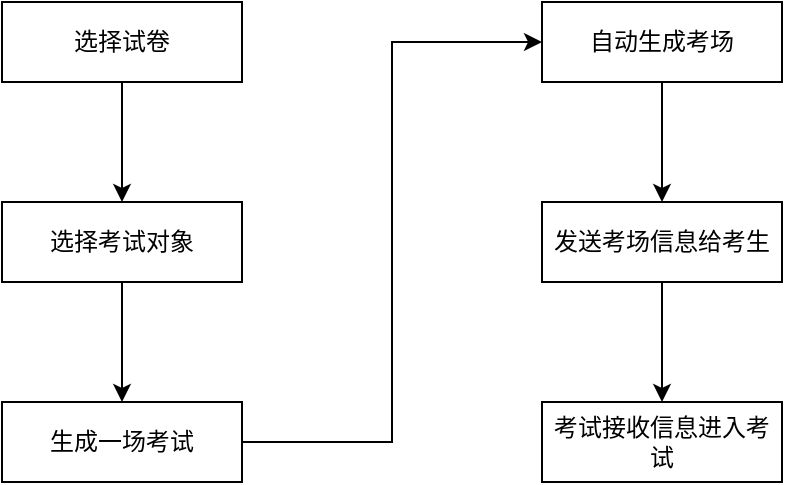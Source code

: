 <mxfile version="18.0.7" type="device"><diagram id="nDNY4O9aT4-TWk3Z5WMy" name="Page-1"><mxGraphModel dx="1038" dy="571" grid="0" gridSize="10" guides="1" tooltips="1" connect="1" arrows="1" fold="1" page="0" pageScale="1" pageWidth="827" pageHeight="1169" math="0" shadow="0"><root><mxCell id="0"/><mxCell id="1" parent="0"/><mxCell id="XiL-8BR5WeLum4irZQi5-15" value="" style="edgeStyle=orthogonalEdgeStyle;rounded=0;orthogonalLoop=1;jettySize=auto;html=1;" edge="1" parent="1" source="XiL-8BR5WeLum4irZQi5-1" target="XiL-8BR5WeLum4irZQi5-4"><mxGeometry relative="1" as="geometry"/></mxCell><mxCell id="XiL-8BR5WeLum4irZQi5-1" value="选择试卷" style="rounded=0;whiteSpace=wrap;html=1;" vertex="1" parent="1"><mxGeometry x="200" y="20" width="120" height="40" as="geometry"/></mxCell><mxCell id="XiL-8BR5WeLum4irZQi5-16" style="edgeStyle=orthogonalEdgeStyle;rounded=0;orthogonalLoop=1;jettySize=auto;html=1;exitX=0.5;exitY=1;exitDx=0;exitDy=0;entryX=0.5;entryY=0;entryDx=0;entryDy=0;" edge="1" parent="1" source="XiL-8BR5WeLum4irZQi5-4" target="XiL-8BR5WeLum4irZQi5-5"><mxGeometry relative="1" as="geometry"/></mxCell><mxCell id="XiL-8BR5WeLum4irZQi5-4" value="选择考试对象" style="rounded=0;whiteSpace=wrap;html=1;" vertex="1" parent="1"><mxGeometry x="200" y="120" width="120" height="40" as="geometry"/></mxCell><mxCell id="XiL-8BR5WeLum4irZQi5-17" style="edgeStyle=orthogonalEdgeStyle;rounded=0;orthogonalLoop=1;jettySize=auto;html=1;exitX=1;exitY=0.5;exitDx=0;exitDy=0;entryX=0;entryY=0.5;entryDx=0;entryDy=0;" edge="1" parent="1" source="XiL-8BR5WeLum4irZQi5-5" target="XiL-8BR5WeLum4irZQi5-6"><mxGeometry relative="1" as="geometry"/></mxCell><mxCell id="XiL-8BR5WeLum4irZQi5-5" value="生成一场考试" style="rounded=0;whiteSpace=wrap;html=1;" vertex="1" parent="1"><mxGeometry x="200" y="220" width="120" height="40" as="geometry"/></mxCell><mxCell id="XiL-8BR5WeLum4irZQi5-18" style="edgeStyle=orthogonalEdgeStyle;rounded=0;orthogonalLoop=1;jettySize=auto;html=1;exitX=0.5;exitY=1;exitDx=0;exitDy=0;entryX=0.5;entryY=0;entryDx=0;entryDy=0;" edge="1" parent="1" source="XiL-8BR5WeLum4irZQi5-6" target="XiL-8BR5WeLum4irZQi5-9"><mxGeometry relative="1" as="geometry"/></mxCell><mxCell id="XiL-8BR5WeLum4irZQi5-6" value="自动生成考场" style="rounded=0;whiteSpace=wrap;html=1;" vertex="1" parent="1"><mxGeometry x="470" y="20" width="120" height="40" as="geometry"/></mxCell><mxCell id="XiL-8BR5WeLum4irZQi5-19" style="edgeStyle=orthogonalEdgeStyle;rounded=0;orthogonalLoop=1;jettySize=auto;html=1;exitX=0.5;exitY=1;exitDx=0;exitDy=0;entryX=0.5;entryY=0;entryDx=0;entryDy=0;" edge="1" parent="1" source="XiL-8BR5WeLum4irZQi5-9" target="XiL-8BR5WeLum4irZQi5-12"><mxGeometry relative="1" as="geometry"/></mxCell><mxCell id="XiL-8BR5WeLum4irZQi5-9" value="发送考场信息给考生" style="rounded=0;whiteSpace=wrap;html=1;" vertex="1" parent="1"><mxGeometry x="470" y="120" width="120" height="40" as="geometry"/></mxCell><mxCell id="XiL-8BR5WeLum4irZQi5-12" value="考试接收信息进入考试" style="rounded=0;whiteSpace=wrap;html=1;" vertex="1" parent="1"><mxGeometry x="470" y="220" width="120" height="40" as="geometry"/></mxCell></root></mxGraphModel></diagram></mxfile>
